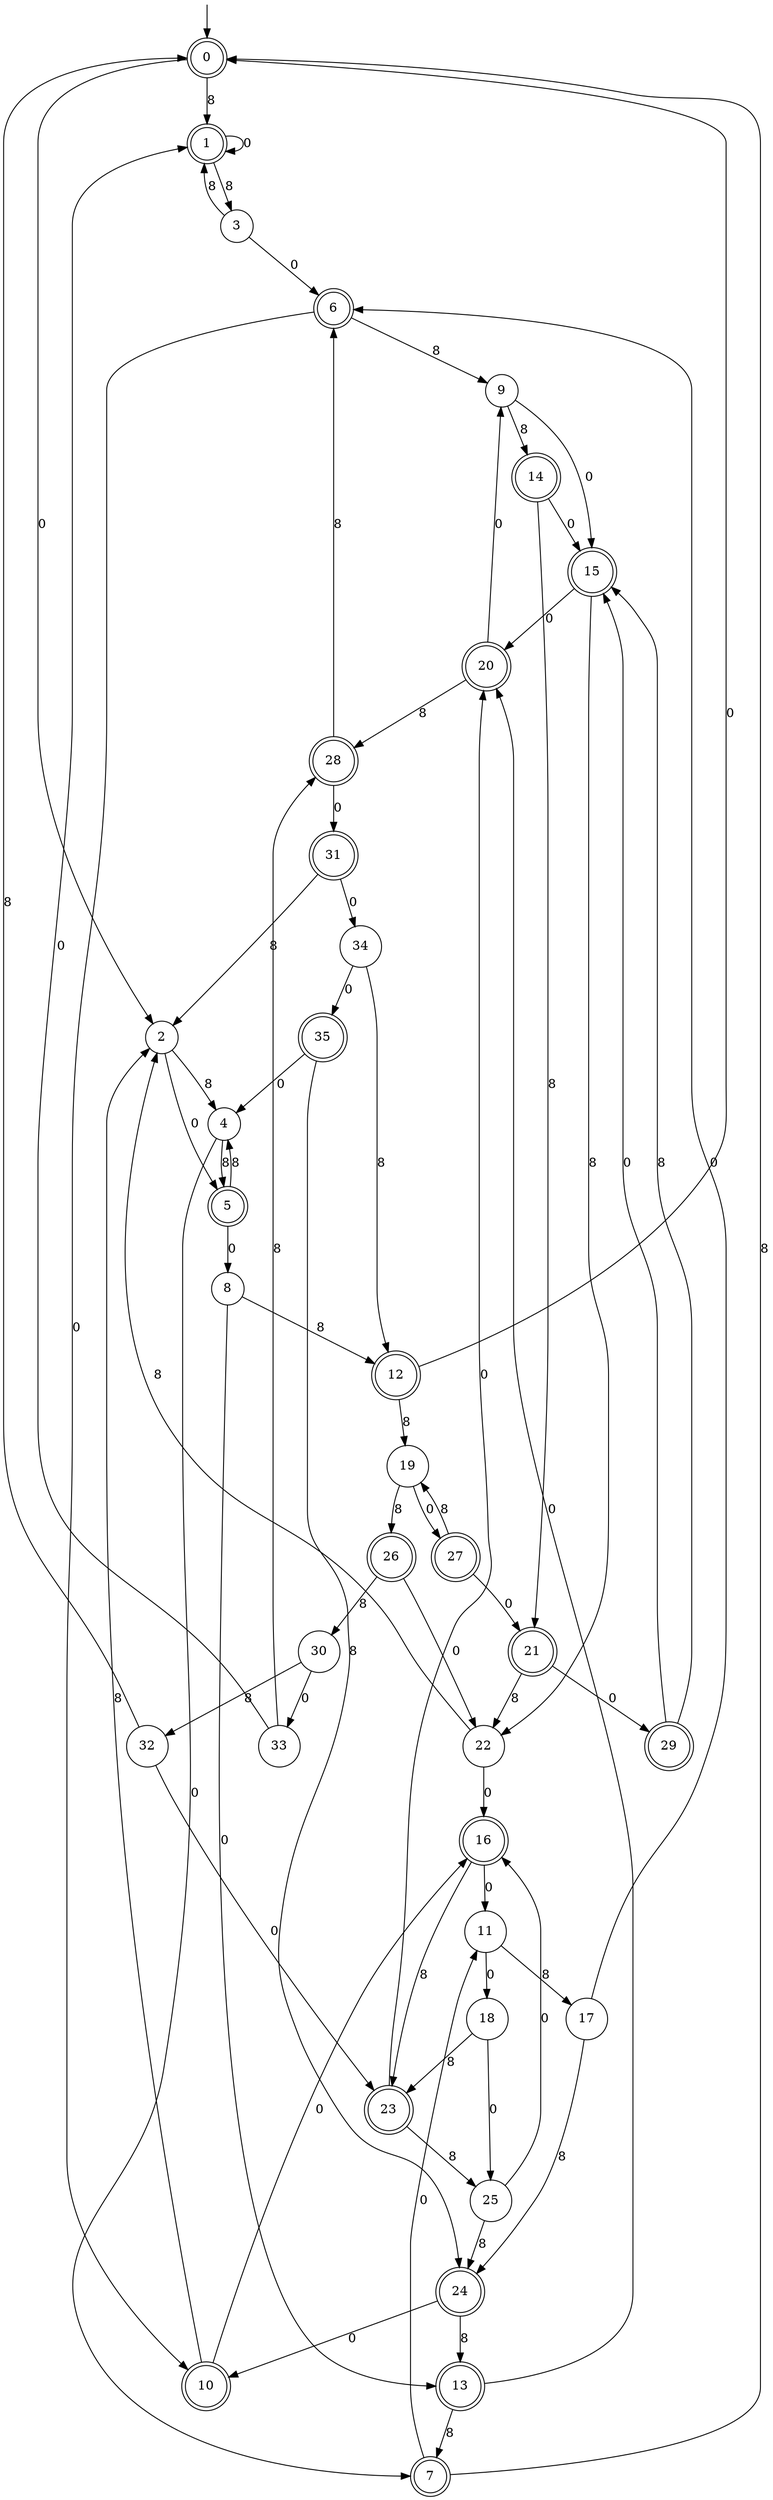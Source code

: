 digraph g {

	s0 [shape="doublecircle" label="0"];
	s1 [shape="doublecircle" label="1"];
	s2 [shape="circle" label="2"];
	s3 [shape="circle" label="3"];
	s4 [shape="circle" label="4"];
	s5 [shape="doublecircle" label="5"];
	s6 [shape="doublecircle" label="6"];
	s7 [shape="doublecircle" label="7"];
	s8 [shape="circle" label="8"];
	s9 [shape="circle" label="9"];
	s10 [shape="doublecircle" label="10"];
	s11 [shape="circle" label="11"];
	s12 [shape="doublecircle" label="12"];
	s13 [shape="doublecircle" label="13"];
	s14 [shape="doublecircle" label="14"];
	s15 [shape="doublecircle" label="15"];
	s16 [shape="doublecircle" label="16"];
	s17 [shape="circle" label="17"];
	s18 [shape="circle" label="18"];
	s19 [shape="circle" label="19"];
	s20 [shape="doublecircle" label="20"];
	s21 [shape="doublecircle" label="21"];
	s22 [shape="circle" label="22"];
	s23 [shape="doublecircle" label="23"];
	s24 [shape="doublecircle" label="24"];
	s25 [shape="circle" label="25"];
	s26 [shape="doublecircle" label="26"];
	s27 [shape="doublecircle" label="27"];
	s28 [shape="doublecircle" label="28"];
	s29 [shape="doublecircle" label="29"];
	s30 [shape="circle" label="30"];
	s31 [shape="doublecircle" label="31"];
	s32 [shape="circle" label="32"];
	s33 [shape="circle" label="33"];
	s34 [shape="circle" label="34"];
	s35 [shape="doublecircle" label="35"];
	s0 -> s1 [label="8"];
	s0 -> s2 [label="0"];
	s1 -> s3 [label="8"];
	s1 -> s1 [label="0"];
	s2 -> s4 [label="8"];
	s2 -> s5 [label="0"];
	s3 -> s1 [label="8"];
	s3 -> s6 [label="0"];
	s4 -> s5 [label="8"];
	s4 -> s7 [label="0"];
	s5 -> s4 [label="8"];
	s5 -> s8 [label="0"];
	s6 -> s9 [label="8"];
	s6 -> s10 [label="0"];
	s7 -> s0 [label="8"];
	s7 -> s11 [label="0"];
	s8 -> s12 [label="8"];
	s8 -> s13 [label="0"];
	s9 -> s14 [label="8"];
	s9 -> s15 [label="0"];
	s10 -> s2 [label="8"];
	s10 -> s16 [label="0"];
	s11 -> s17 [label="8"];
	s11 -> s18 [label="0"];
	s12 -> s19 [label="8"];
	s12 -> s0 [label="0"];
	s13 -> s7 [label="8"];
	s13 -> s20 [label="0"];
	s14 -> s21 [label="8"];
	s14 -> s15 [label="0"];
	s15 -> s22 [label="8"];
	s15 -> s20 [label="0"];
	s16 -> s23 [label="8"];
	s16 -> s11 [label="0"];
	s17 -> s24 [label="8"];
	s17 -> s6 [label="0"];
	s18 -> s23 [label="8"];
	s18 -> s25 [label="0"];
	s19 -> s26 [label="8"];
	s19 -> s27 [label="0"];
	s20 -> s28 [label="8"];
	s20 -> s9 [label="0"];
	s21 -> s22 [label="8"];
	s21 -> s29 [label="0"];
	s22 -> s2 [label="8"];
	s22 -> s16 [label="0"];
	s23 -> s25 [label="8"];
	s23 -> s20 [label="0"];
	s24 -> s13 [label="8"];
	s24 -> s10 [label="0"];
	s25 -> s24 [label="8"];
	s25 -> s16 [label="0"];
	s26 -> s30 [label="8"];
	s26 -> s22 [label="0"];
	s27 -> s19 [label="8"];
	s27 -> s21 [label="0"];
	s28 -> s6 [label="8"];
	s28 -> s31 [label="0"];
	s29 -> s15 [label="8"];
	s29 -> s15 [label="0"];
	s30 -> s32 [label="8"];
	s30 -> s33 [label="0"];
	s31 -> s2 [label="8"];
	s31 -> s34 [label="0"];
	s32 -> s0 [label="8"];
	s32 -> s23 [label="0"];
	s33 -> s28 [label="8"];
	s33 -> s1 [label="0"];
	s34 -> s12 [label="8"];
	s34 -> s35 [label="0"];
	s35 -> s24 [label="8"];
	s35 -> s4 [label="0"];

__start0 [label="" shape="none" width="0" height="0"];
__start0 -> s0;

}
